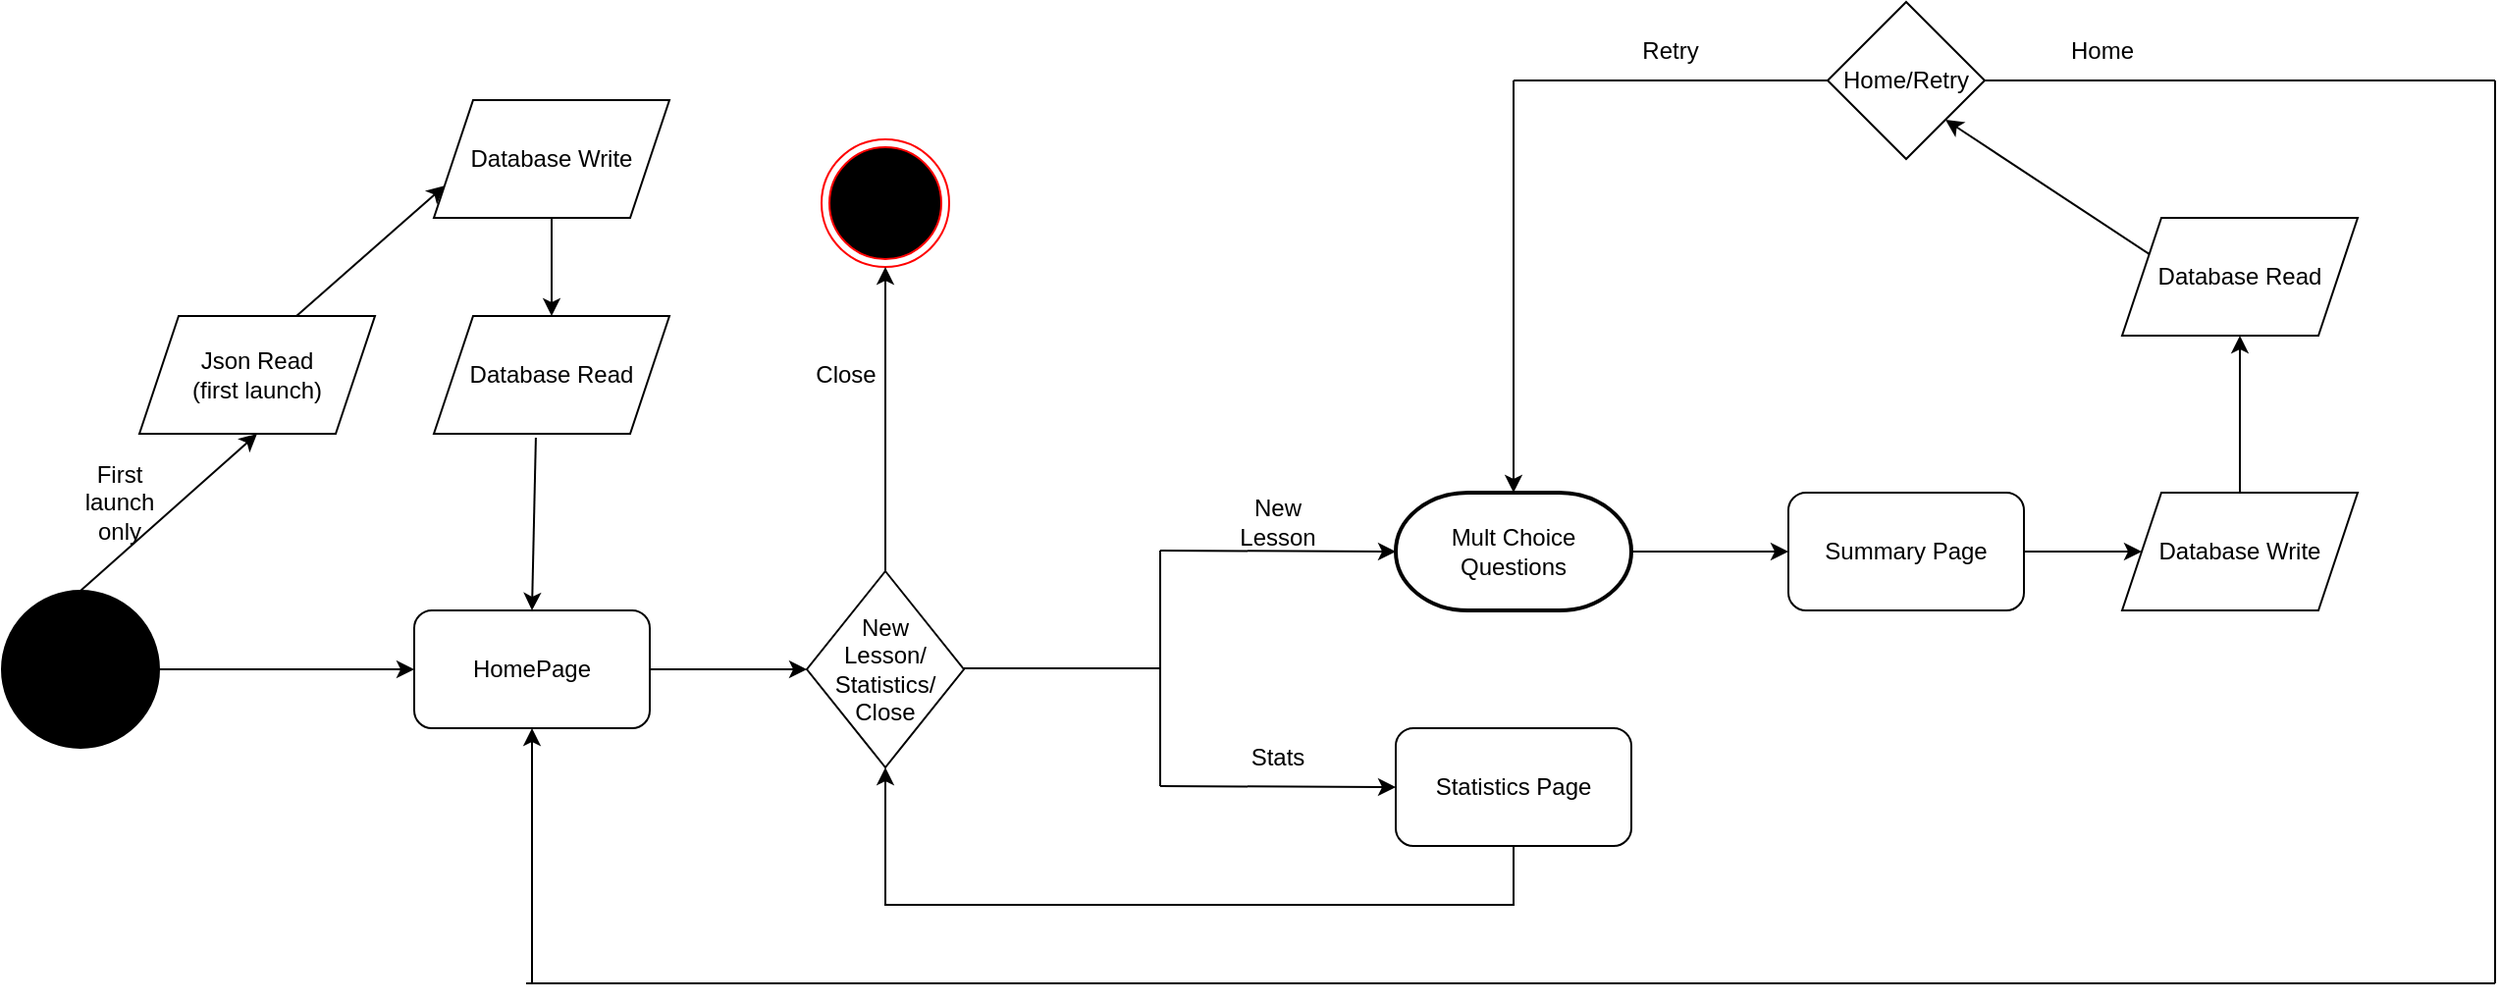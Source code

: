 <mxfile version="19.0.1" type="device"><diagram id="54yn9lLbk8APLSiPSteb" name="Page-1"><mxGraphModel dx="1689" dy="2350" grid="1" gridSize="10" guides="1" tooltips="1" connect="1" arrows="1" fold="1" page="1" pageScale="1" pageWidth="827" pageHeight="1169" math="0" shadow="0"><root><mxCell id="0"/><mxCell id="1" parent="0"/><mxCell id="zBIbWt8iZUNH04PMzFq2-2" value="" style="ellipse;whiteSpace=wrap;html=1;aspect=fixed;fillColor=#000000;" vertex="1" parent="1"><mxGeometry x="50" y="-40" width="80" height="80" as="geometry"/></mxCell><mxCell id="zBIbWt8iZUNH04PMzFq2-33" style="edgeStyle=orthogonalEdgeStyle;rounded=0;orthogonalLoop=1;jettySize=auto;html=1;entryX=0;entryY=0.5;entryDx=0;entryDy=0;" edge="1" parent="1" source="zBIbWt8iZUNH04PMzFq2-3" target="zBIbWt8iZUNH04PMzFq2-12"><mxGeometry relative="1" as="geometry"/></mxCell><mxCell id="zBIbWt8iZUNH04PMzFq2-3" value="HomePage" style="rounded=1;whiteSpace=wrap;html=1;fillColor=#FFFFFF;" vertex="1" parent="1"><mxGeometry x="260" y="-30" width="120" height="60" as="geometry"/></mxCell><mxCell id="zBIbWt8iZUNH04PMzFq2-4" value="Json Read&lt;br&gt;(first launch)" style="shape=parallelogram;perimeter=parallelogramPerimeter;whiteSpace=wrap;html=1;fixedSize=1;fillColor=#FFFFFF;" vertex="1" parent="1"><mxGeometry x="120" y="-180" width="120" height="60" as="geometry"/></mxCell><mxCell id="zBIbWt8iZUNH04PMzFq2-5" value="Database Read" style="shape=parallelogram;perimeter=parallelogramPerimeter;whiteSpace=wrap;html=1;fixedSize=1;fillColor=#FFFFFF;" vertex="1" parent="1"><mxGeometry x="270" y="-180" width="120" height="60" as="geometry"/></mxCell><mxCell id="zBIbWt8iZUNH04PMzFq2-6" value="" style="endArrow=classic;html=1;rounded=0;exitX=0.433;exitY=1.033;exitDx=0;exitDy=0;exitPerimeter=0;entryX=0.5;entryY=0;entryDx=0;entryDy=0;" edge="1" parent="1" source="zBIbWt8iZUNH04PMzFq2-5" target="zBIbWt8iZUNH04PMzFq2-3"><mxGeometry width="50" height="50" relative="1" as="geometry"><mxPoint x="450" y="50" as="sourcePoint"/><mxPoint x="500" as="targetPoint"/></mxGeometry></mxCell><mxCell id="zBIbWt8iZUNH04PMzFq2-53" style="edgeStyle=orthogonalEdgeStyle;rounded=0;orthogonalLoop=1;jettySize=auto;html=1;entryX=0.5;entryY=0;entryDx=0;entryDy=0;" edge="1" parent="1" source="zBIbWt8iZUNH04PMzFq2-8" target="zBIbWt8iZUNH04PMzFq2-5"><mxGeometry relative="1" as="geometry"/></mxCell><mxCell id="zBIbWt8iZUNH04PMzFq2-8" value="Database Write" style="shape=parallelogram;perimeter=parallelogramPerimeter;whiteSpace=wrap;html=1;fixedSize=1;fillColor=#FFFFFF;" vertex="1" parent="1"><mxGeometry x="270" y="-290" width="120" height="60" as="geometry"/></mxCell><mxCell id="zBIbWt8iZUNH04PMzFq2-9" value="" style="endArrow=classic;html=1;rounded=0;exitX=0.667;exitY=0;exitDx=0;exitDy=0;exitPerimeter=0;entryX=0;entryY=0.75;entryDx=0;entryDy=0;" edge="1" parent="1" source="zBIbWt8iZUNH04PMzFq2-4" target="zBIbWt8iZUNH04PMzFq2-8"><mxGeometry width="50" height="50" relative="1" as="geometry"><mxPoint x="450" y="50" as="sourcePoint"/><mxPoint x="500" as="targetPoint"/></mxGeometry></mxCell><mxCell id="zBIbWt8iZUNH04PMzFq2-11" value="" style="endArrow=classic;html=1;rounded=0;exitX=1;exitY=0.5;exitDx=0;exitDy=0;entryX=0;entryY=0.5;entryDx=0;entryDy=0;" edge="1" parent="1" source="zBIbWt8iZUNH04PMzFq2-2" target="zBIbWt8iZUNH04PMzFq2-3"><mxGeometry width="50" height="50" relative="1" as="geometry"><mxPoint x="450" y="60" as="sourcePoint"/><mxPoint x="250" as="targetPoint"/></mxGeometry></mxCell><mxCell id="zBIbWt8iZUNH04PMzFq2-12" value="New&lt;br&gt;Lesson/&lt;br&gt;Statistics/&lt;br&gt;Close" style="rhombus;whiteSpace=wrap;html=1;fillColor=#FFFFFF;" vertex="1" parent="1"><mxGeometry x="460" y="-50" width="80" height="100" as="geometry"/></mxCell><mxCell id="zBIbWt8iZUNH04PMzFq2-17" value="" style="endArrow=none;html=1;rounded=0;exitX=1;exitY=0.5;exitDx=0;exitDy=0;" edge="1" parent="1"><mxGeometry width="50" height="50" relative="1" as="geometry"><mxPoint x="540" y="-0.5" as="sourcePoint"/><mxPoint x="640" y="-0.5" as="targetPoint"/></mxGeometry></mxCell><mxCell id="zBIbWt8iZUNH04PMzFq2-18" value="" style="endArrow=none;html=1;rounded=0;" edge="1" parent="1"><mxGeometry width="50" height="50" relative="1" as="geometry"><mxPoint x="640" y="59.5" as="sourcePoint"/><mxPoint x="640" y="-60.5" as="targetPoint"/></mxGeometry></mxCell><mxCell id="zBIbWt8iZUNH04PMzFq2-19" value="" style="endArrow=classic;html=1;rounded=0;entryX=0;entryY=0.5;entryDx=0;entryDy=0;" edge="1" parent="1" target="zBIbWt8iZUNH04PMzFq2-34"><mxGeometry width="50" height="50" relative="1" as="geometry"><mxPoint x="640" y="59.5" as="sourcePoint"/><mxPoint x="720" y="59.5" as="targetPoint"/></mxGeometry></mxCell><mxCell id="zBIbWt8iZUNH04PMzFq2-20" value="" style="endArrow=classic;html=1;rounded=0;entryX=0;entryY=0.5;entryDx=0;entryDy=0;entryPerimeter=0;" edge="1" parent="1" target="zBIbWt8iZUNH04PMzFq2-23"><mxGeometry width="50" height="50" relative="1" as="geometry"><mxPoint x="640" y="-60.5" as="sourcePoint"/><mxPoint x="720" y="-60.5" as="targetPoint"/></mxGeometry></mxCell><mxCell id="zBIbWt8iZUNH04PMzFq2-23" value="&lt;span style=&quot;&quot;&gt;Mult Choice Questions&lt;/span&gt;" style="strokeWidth=2;html=1;shape=mxgraph.flowchart.terminator;whiteSpace=wrap;fillColor=#FFFFFF;" vertex="1" parent="1"><mxGeometry x="760" y="-90" width="120" height="60" as="geometry"/></mxCell><mxCell id="zBIbWt8iZUNH04PMzFq2-24" value="Summary Page" style="rounded=1;whiteSpace=wrap;html=1;fillColor=#FFFFFF;" vertex="1" parent="1"><mxGeometry x="960" y="-90" width="120" height="60" as="geometry"/></mxCell><mxCell id="zBIbWt8iZUNH04PMzFq2-25" value="" style="endArrow=classic;html=1;rounded=0;entryX=0;entryY=0.5;entryDx=0;entryDy=0;exitX=1;exitY=0.5;exitDx=0;exitDy=0;exitPerimeter=0;" edge="1" parent="1" source="zBIbWt8iZUNH04PMzFq2-23" target="zBIbWt8iZUNH04PMzFq2-24"><mxGeometry width="50" height="50" relative="1" as="geometry"><mxPoint x="630" y="50" as="sourcePoint"/><mxPoint x="680" as="targetPoint"/></mxGeometry></mxCell><mxCell id="zBIbWt8iZUNH04PMzFq2-26" value="Home/Retry" style="rhombus;whiteSpace=wrap;html=1;fillColor=#FFFFFF;" vertex="1" parent="1"><mxGeometry x="980" y="-340" width="80" height="80" as="geometry"/></mxCell><mxCell id="zBIbWt8iZUNH04PMzFq2-27" value="" style="endArrow=classic;html=1;rounded=0;entryX=0;entryY=0.5;entryDx=0;entryDy=0;exitX=1;exitY=0.5;exitDx=0;exitDy=0;" edge="1" parent="1" source="zBIbWt8iZUNH04PMzFq2-24" target="zBIbWt8iZUNH04PMzFq2-52"><mxGeometry width="50" height="50" relative="1" as="geometry"><mxPoint x="1020" y="-90" as="sourcePoint"/><mxPoint x="1070" y="-140" as="targetPoint"/></mxGeometry></mxCell><mxCell id="zBIbWt8iZUNH04PMzFq2-30" value="" style="endArrow=classic;html=1;rounded=0;entryX=0.5;entryY=0;entryDx=0;entryDy=0;entryPerimeter=0;" edge="1" parent="1" target="zBIbWt8iZUNH04PMzFq2-23"><mxGeometry width="50" height="50" relative="1" as="geometry"><mxPoint x="820" y="-300" as="sourcePoint"/><mxPoint x="680" as="targetPoint"/></mxGeometry></mxCell><mxCell id="zBIbWt8iZUNH04PMzFq2-31" value="Retry" style="text;html=1;strokeColor=none;fillColor=none;align=center;verticalAlign=middle;whiteSpace=wrap;rounded=0;" vertex="1" parent="1"><mxGeometry x="870" y="-330" width="60" height="30" as="geometry"/></mxCell><mxCell id="zBIbWt8iZUNH04PMzFq2-32" value="Home" style="text;html=1;strokeColor=none;fillColor=none;align=center;verticalAlign=middle;whiteSpace=wrap;rounded=0;" vertex="1" parent="1"><mxGeometry x="1090" y="-330" width="60" height="30" as="geometry"/></mxCell><mxCell id="zBIbWt8iZUNH04PMzFq2-34" value="Statistics Page" style="rounded=1;whiteSpace=wrap;html=1;fillColor=#FFFFFF;" vertex="1" parent="1"><mxGeometry x="760" y="30" width="120" height="60" as="geometry"/></mxCell><mxCell id="zBIbWt8iZUNH04PMzFq2-36" value="" style="endArrow=none;html=1;rounded=0;entryX=0;entryY=0.5;entryDx=0;entryDy=0;" edge="1" parent="1" target="zBIbWt8iZUNH04PMzFq2-26"><mxGeometry width="50" height="50" relative="1" as="geometry"><mxPoint x="820" y="-300" as="sourcePoint"/><mxPoint x="680" y="90" as="targetPoint"/></mxGeometry></mxCell><mxCell id="zBIbWt8iZUNH04PMzFq2-37" value="" style="endArrow=none;html=1;rounded=0;exitX=1;exitY=0.5;exitDx=0;exitDy=0;" edge="1" parent="1" source="zBIbWt8iZUNH04PMzFq2-26"><mxGeometry width="50" height="50" relative="1" as="geometry"><mxPoint x="1060" y="-200" as="sourcePoint"/><mxPoint x="1320" y="-300" as="targetPoint"/></mxGeometry></mxCell><mxCell id="zBIbWt8iZUNH04PMzFq2-38" value="" style="endArrow=none;html=1;rounded=0;" edge="1" parent="1"><mxGeometry width="50" height="50" relative="1" as="geometry"><mxPoint x="1320" y="-300" as="sourcePoint"/><mxPoint x="1320" y="160" as="targetPoint"/></mxGeometry></mxCell><mxCell id="zBIbWt8iZUNH04PMzFq2-39" value="" style="endArrow=none;html=1;rounded=0;" edge="1" parent="1"><mxGeometry width="50" height="50" relative="1" as="geometry"><mxPoint x="317" y="160" as="sourcePoint"/><mxPoint x="1320" y="160" as="targetPoint"/></mxGeometry></mxCell><mxCell id="zBIbWt8iZUNH04PMzFq2-40" value="" style="endArrow=classic;html=1;rounded=0;entryX=0.5;entryY=1;entryDx=0;entryDy=0;" edge="1" parent="1" target="zBIbWt8iZUNH04PMzFq2-3"><mxGeometry width="50" height="50" relative="1" as="geometry"><mxPoint x="320" y="160" as="sourcePoint"/><mxPoint x="850" y="90" as="targetPoint"/></mxGeometry></mxCell><mxCell id="zBIbWt8iZUNH04PMzFq2-41" value="New Lesson" style="text;html=1;strokeColor=none;fillColor=none;align=center;verticalAlign=middle;whiteSpace=wrap;rounded=0;" vertex="1" parent="1"><mxGeometry x="670" y="-90" width="60" height="30" as="geometry"/></mxCell><mxCell id="zBIbWt8iZUNH04PMzFq2-42" value="Stats" style="text;html=1;strokeColor=none;fillColor=none;align=center;verticalAlign=middle;whiteSpace=wrap;rounded=0;" vertex="1" parent="1"><mxGeometry x="670" y="30" width="60" height="30" as="geometry"/></mxCell><mxCell id="zBIbWt8iZUNH04PMzFq2-44" value="" style="ellipse;html=1;shape=endState;fillColor=#000000;strokeColor=#ff0000;" vertex="1" parent="1"><mxGeometry x="467.5" y="-270" width="65" height="65" as="geometry"/></mxCell><mxCell id="zBIbWt8iZUNH04PMzFq2-46" value="Close" style="text;html=1;strokeColor=none;fillColor=none;align=center;verticalAlign=middle;whiteSpace=wrap;rounded=0;" vertex="1" parent="1"><mxGeometry x="450" y="-165" width="60" height="30" as="geometry"/></mxCell><mxCell id="zBIbWt8iZUNH04PMzFq2-51" value="" style="endArrow=classic;html=1;rounded=0;exitX=0.5;exitY=0;exitDx=0;exitDy=0;entryX=0.5;entryY=1;entryDx=0;entryDy=0;" edge="1" parent="1" source="zBIbWt8iZUNH04PMzFq2-12" target="zBIbWt8iZUNH04PMzFq2-44"><mxGeometry width="50" height="50" relative="1" as="geometry"><mxPoint x="510" y="30" as="sourcePoint"/><mxPoint x="560" y="-20" as="targetPoint"/></mxGeometry></mxCell><mxCell id="zBIbWt8iZUNH04PMzFq2-52" value="Database Write" style="shape=parallelogram;perimeter=parallelogramPerimeter;whiteSpace=wrap;html=1;fixedSize=1;fillColor=#FFFFFF;" vertex="1" parent="1"><mxGeometry x="1130" y="-90" width="120" height="60" as="geometry"/></mxCell><mxCell id="zBIbWt8iZUNH04PMzFq2-54" value="Database Read" style="shape=parallelogram;perimeter=parallelogramPerimeter;whiteSpace=wrap;html=1;fixedSize=1;fillColor=#FFFFFF;" vertex="1" parent="1"><mxGeometry x="1130" y="-230" width="120" height="60" as="geometry"/></mxCell><mxCell id="zBIbWt8iZUNH04PMzFq2-55" value="" style="endArrow=classic;html=1;rounded=0;entryX=0.5;entryY=1;entryDx=0;entryDy=0;exitX=0.5;exitY=0;exitDx=0;exitDy=0;" edge="1" parent="1" source="zBIbWt8iZUNH04PMzFq2-52" target="zBIbWt8iZUNH04PMzFq2-54"><mxGeometry width="50" height="50" relative="1" as="geometry"><mxPoint x="800" y="30" as="sourcePoint"/><mxPoint x="850" y="-20" as="targetPoint"/></mxGeometry></mxCell><mxCell id="zBIbWt8iZUNH04PMzFq2-56" value="" style="endArrow=classic;html=1;rounded=0;entryX=1;entryY=1;entryDx=0;entryDy=0;exitX=0;exitY=0.25;exitDx=0;exitDy=0;" edge="1" parent="1" source="zBIbWt8iZUNH04PMzFq2-54" target="zBIbWt8iZUNH04PMzFq2-26"><mxGeometry width="50" height="50" relative="1" as="geometry"><mxPoint x="800" y="30" as="sourcePoint"/><mxPoint x="850" y="-20" as="targetPoint"/></mxGeometry></mxCell><mxCell id="zBIbWt8iZUNH04PMzFq2-57" value="" style="endArrow=classic;html=1;rounded=0;exitX=0.5;exitY=0;exitDx=0;exitDy=0;entryX=0.5;entryY=1;entryDx=0;entryDy=0;" edge="1" parent="1" source="zBIbWt8iZUNH04PMzFq2-2" target="zBIbWt8iZUNH04PMzFq2-4"><mxGeometry width="50" height="50" relative="1" as="geometry"><mxPoint x="540" y="-60" as="sourcePoint"/><mxPoint x="590" y="-110" as="targetPoint"/></mxGeometry></mxCell><mxCell id="zBIbWt8iZUNH04PMzFq2-58" value="First launch only" style="text;html=1;strokeColor=none;fillColor=none;align=center;verticalAlign=middle;whiteSpace=wrap;rounded=0;" vertex="1" parent="1"><mxGeometry x="80" y="-100" width="60" height="30" as="geometry"/></mxCell><mxCell id="zBIbWt8iZUNH04PMzFq2-59" value="" style="endArrow=classic;html=1;rounded=0;exitX=0.5;exitY=1;exitDx=0;exitDy=0;entryX=0.5;entryY=1;entryDx=0;entryDy=0;" edge="1" parent="1" source="zBIbWt8iZUNH04PMzFq2-34" target="zBIbWt8iZUNH04PMzFq2-12"><mxGeometry width="50" height="50" relative="1" as="geometry"><mxPoint x="540" y="-70" as="sourcePoint"/><mxPoint x="460" y="120" as="targetPoint"/><Array as="points"><mxPoint x="820" y="120"/><mxPoint x="500" y="120"/></Array></mxGeometry></mxCell></root></mxGraphModel></diagram></mxfile>